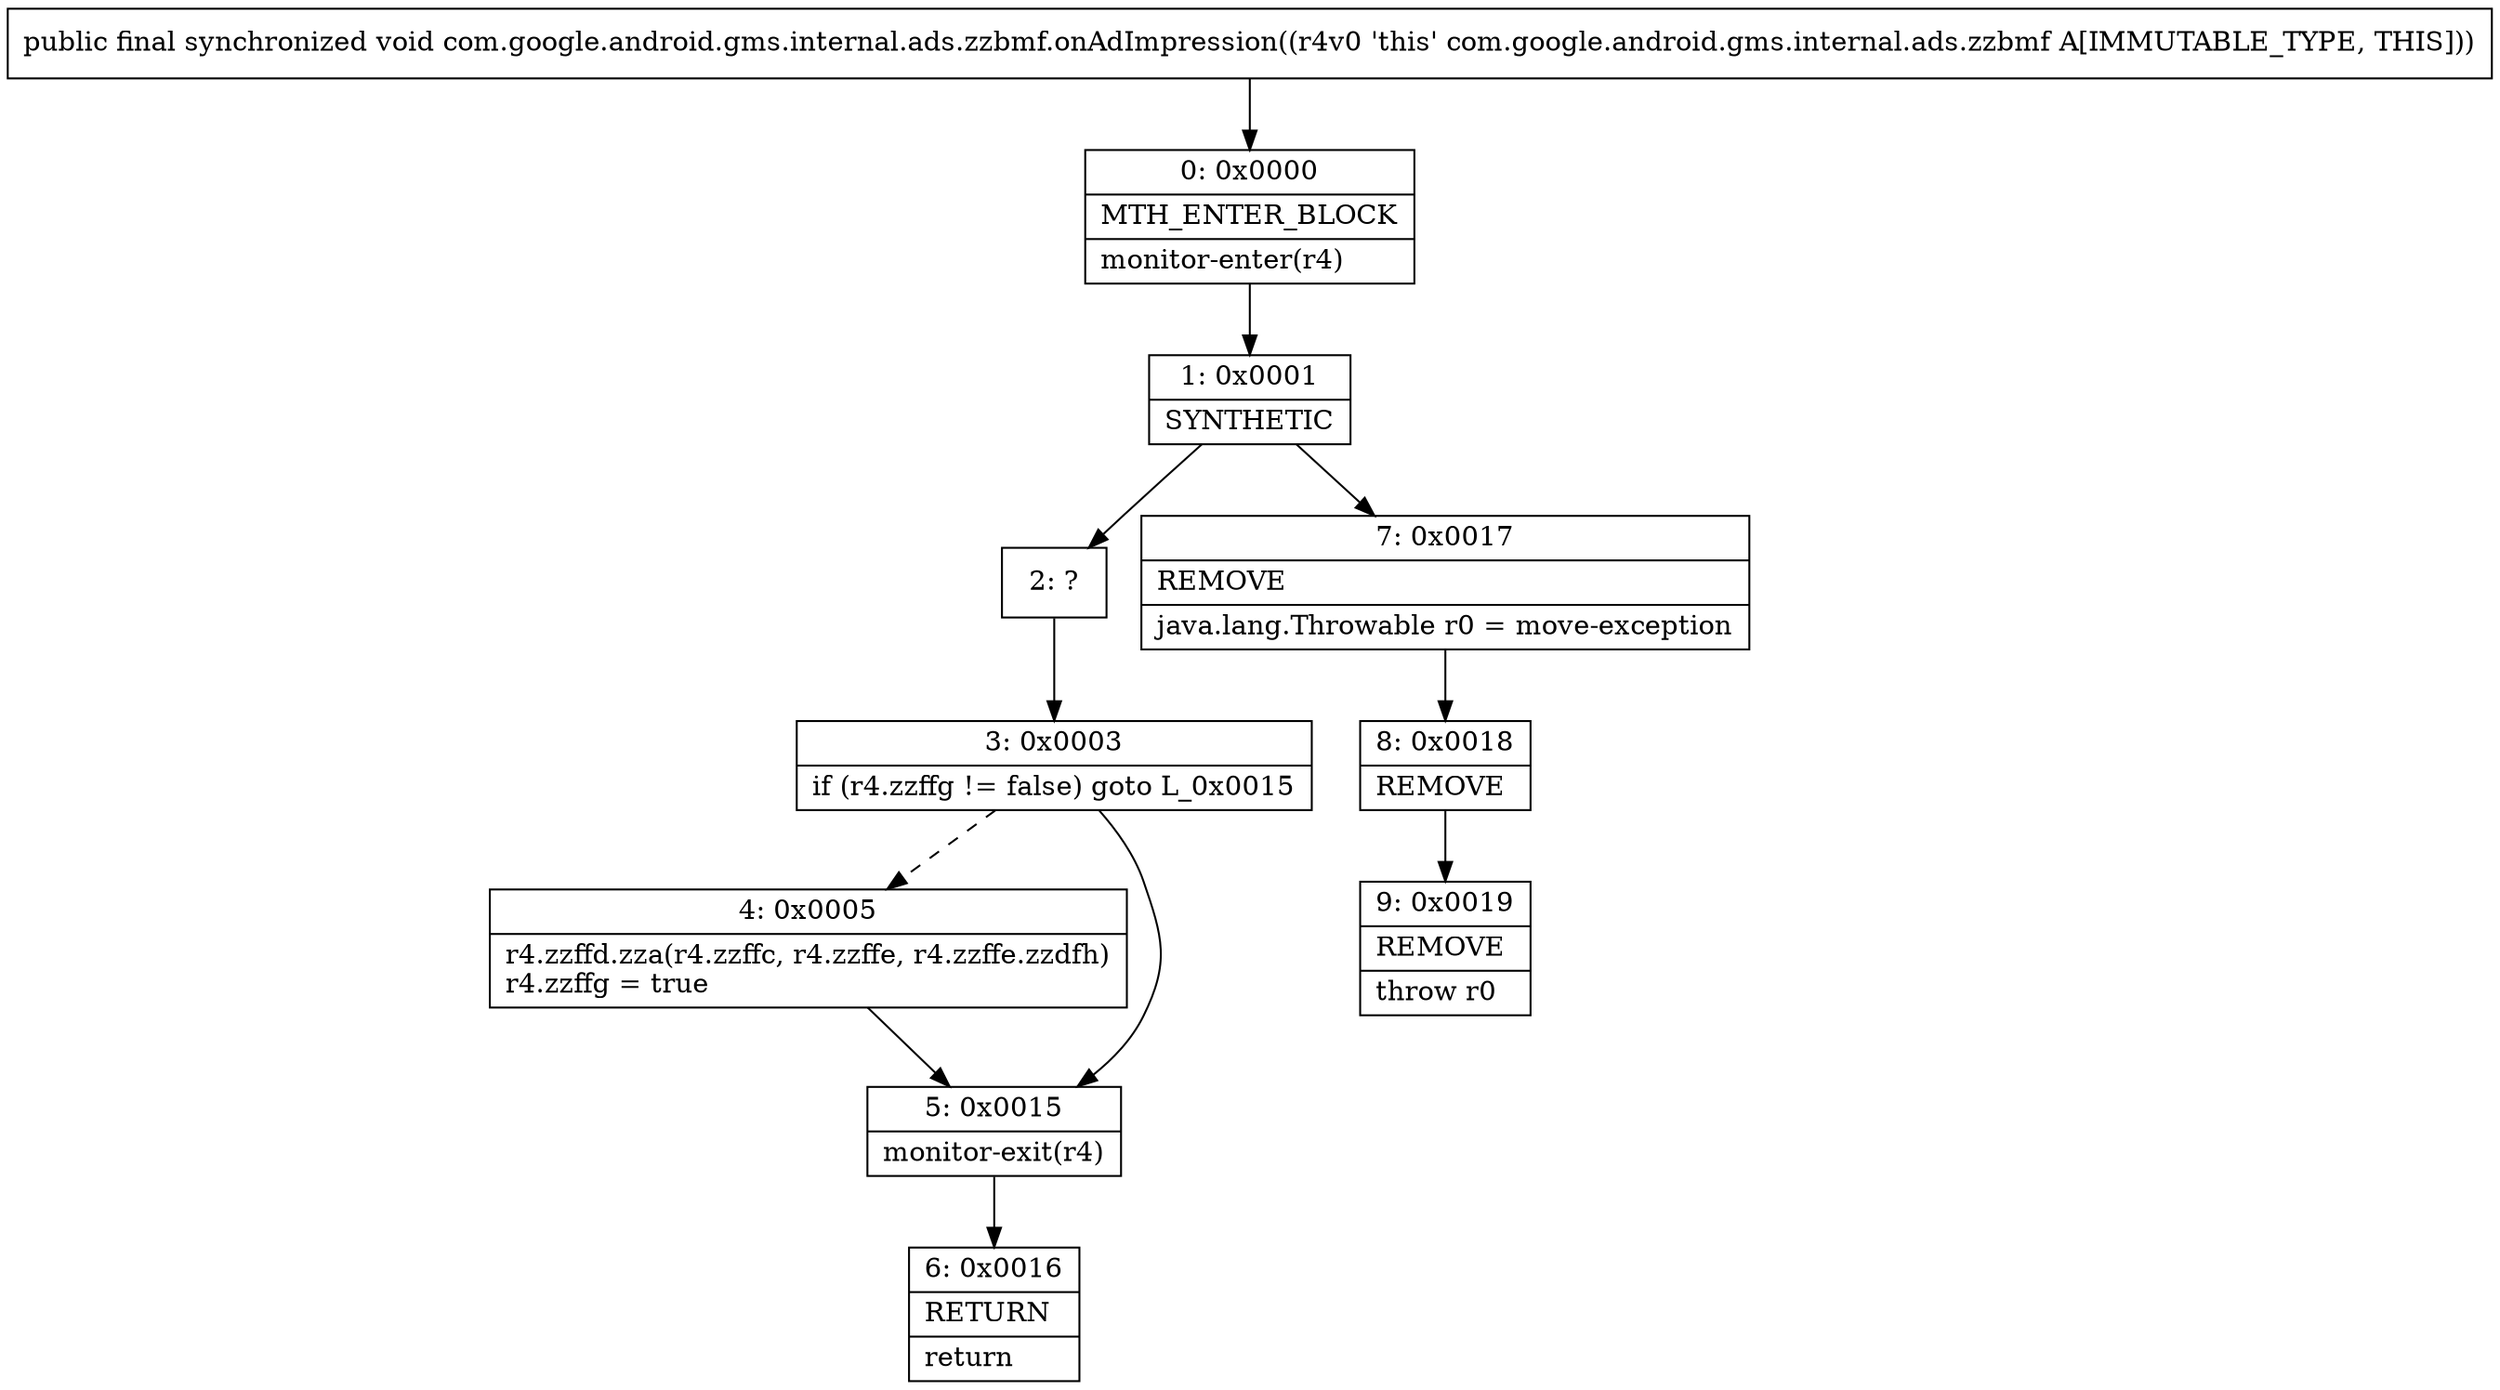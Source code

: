 digraph "CFG forcom.google.android.gms.internal.ads.zzbmf.onAdImpression()V" {
Node_0 [shape=record,label="{0\:\ 0x0000|MTH_ENTER_BLOCK\l|monitor\-enter(r4)\l}"];
Node_1 [shape=record,label="{1\:\ 0x0001|SYNTHETIC\l}"];
Node_2 [shape=record,label="{2\:\ ?}"];
Node_3 [shape=record,label="{3\:\ 0x0003|if (r4.zzffg != false) goto L_0x0015\l}"];
Node_4 [shape=record,label="{4\:\ 0x0005|r4.zzffd.zza(r4.zzffc, r4.zzffe, r4.zzffe.zzdfh)\lr4.zzffg = true\l}"];
Node_5 [shape=record,label="{5\:\ 0x0015|monitor\-exit(r4)\l}"];
Node_6 [shape=record,label="{6\:\ 0x0016|RETURN\l|return\l}"];
Node_7 [shape=record,label="{7\:\ 0x0017|REMOVE\l|java.lang.Throwable r0 = move\-exception\l}"];
Node_8 [shape=record,label="{8\:\ 0x0018|REMOVE\l}"];
Node_9 [shape=record,label="{9\:\ 0x0019|REMOVE\l|throw r0\l}"];
MethodNode[shape=record,label="{public final synchronized void com.google.android.gms.internal.ads.zzbmf.onAdImpression((r4v0 'this' com.google.android.gms.internal.ads.zzbmf A[IMMUTABLE_TYPE, THIS])) }"];
MethodNode -> Node_0;
Node_0 -> Node_1;
Node_1 -> Node_2;
Node_1 -> Node_7;
Node_2 -> Node_3;
Node_3 -> Node_4[style=dashed];
Node_3 -> Node_5;
Node_4 -> Node_5;
Node_5 -> Node_6;
Node_7 -> Node_8;
Node_8 -> Node_9;
}

